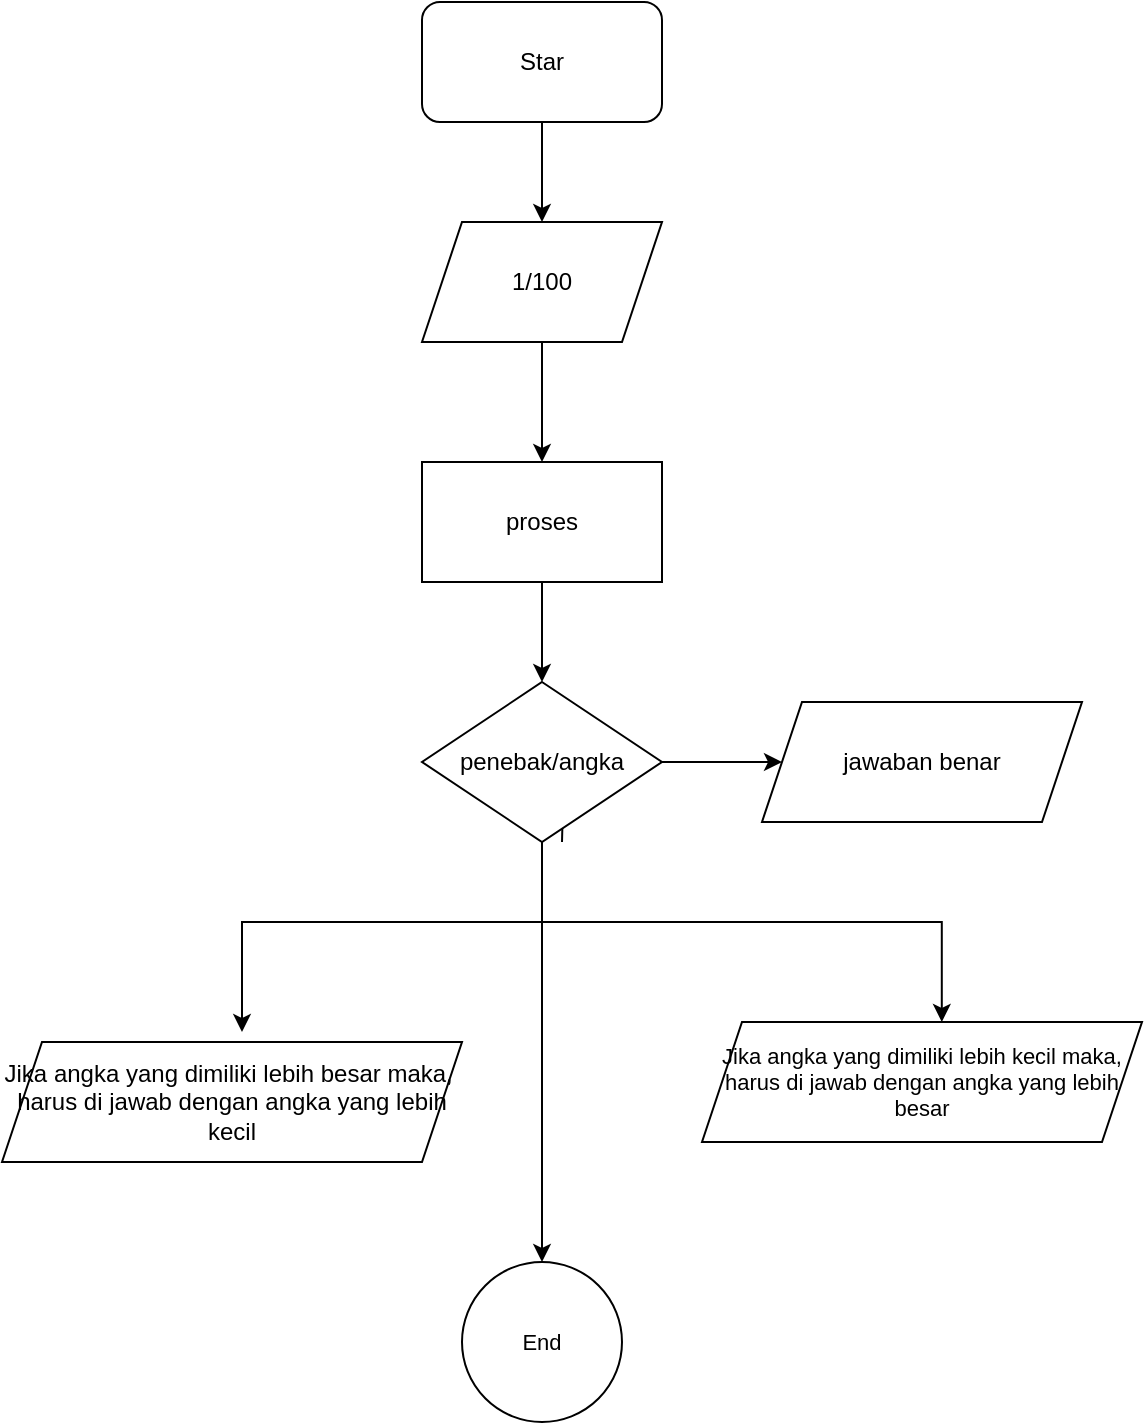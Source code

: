 <mxfile version="22.0.4" type="github">
  <diagram id="C5RBs43oDa-KdzZeNtuy" name="Page-1">
    <mxGraphModel dx="880" dy="470" grid="1" gridSize="10" guides="1" tooltips="1" connect="1" arrows="1" fold="1" page="1" pageScale="1" pageWidth="827" pageHeight="1169" math="0" shadow="0">
      <root>
        <mxCell id="WIyWlLk6GJQsqaUBKTNV-0" />
        <mxCell id="WIyWlLk6GJQsqaUBKTNV-1" parent="WIyWlLk6GJQsqaUBKTNV-0" />
        <mxCell id="5g0KTzIWEn18IObpIwDy-5" style="edgeStyle=orthogonalEdgeStyle;rounded=0;orthogonalLoop=1;jettySize=auto;html=1;" edge="1" parent="WIyWlLk6GJQsqaUBKTNV-1" source="5g0KTzIWEn18IObpIwDy-4">
          <mxGeometry relative="1" as="geometry">
            <mxPoint x="280" y="190" as="targetPoint" />
          </mxGeometry>
        </mxCell>
        <mxCell id="5g0KTzIWEn18IObpIwDy-4" value="Star" style="rounded=1;whiteSpace=wrap;html=1;" vertex="1" parent="WIyWlLk6GJQsqaUBKTNV-1">
          <mxGeometry x="220" y="80" width="120" height="60" as="geometry" />
        </mxCell>
        <mxCell id="5g0KTzIWEn18IObpIwDy-7" style="edgeStyle=orthogonalEdgeStyle;rounded=0;orthogonalLoop=1;jettySize=auto;html=1;" edge="1" parent="WIyWlLk6GJQsqaUBKTNV-1" source="5g0KTzIWEn18IObpIwDy-6" target="5g0KTzIWEn18IObpIwDy-8">
          <mxGeometry relative="1" as="geometry">
            <mxPoint x="280" y="300" as="targetPoint" />
          </mxGeometry>
        </mxCell>
        <mxCell id="5g0KTzIWEn18IObpIwDy-6" value="1/100" style="shape=parallelogram;perimeter=parallelogramPerimeter;whiteSpace=wrap;html=1;fixedSize=1;" vertex="1" parent="WIyWlLk6GJQsqaUBKTNV-1">
          <mxGeometry x="220" y="190" width="120" height="60" as="geometry" />
        </mxCell>
        <mxCell id="5g0KTzIWEn18IObpIwDy-10" style="edgeStyle=orthogonalEdgeStyle;rounded=0;orthogonalLoop=1;jettySize=auto;html=1;exitX=0.5;exitY=1;exitDx=0;exitDy=0;" edge="1" parent="WIyWlLk6GJQsqaUBKTNV-1" source="5g0KTzIWEn18IObpIwDy-8" target="5g0KTzIWEn18IObpIwDy-11">
          <mxGeometry relative="1" as="geometry">
            <mxPoint x="280" y="440" as="targetPoint" />
          </mxGeometry>
        </mxCell>
        <mxCell id="5g0KTzIWEn18IObpIwDy-8" value="proses" style="rounded=0;whiteSpace=wrap;html=1;" vertex="1" parent="WIyWlLk6GJQsqaUBKTNV-1">
          <mxGeometry x="220" y="310" width="120" height="60" as="geometry" />
        </mxCell>
        <mxCell id="5g0KTzIWEn18IObpIwDy-12" style="edgeStyle=orthogonalEdgeStyle;rounded=0;orthogonalLoop=1;jettySize=auto;html=1;exitX=1;exitY=0.5;exitDx=0;exitDy=0;" edge="1" parent="WIyWlLk6GJQsqaUBKTNV-1" source="5g0KTzIWEn18IObpIwDy-11">
          <mxGeometry relative="1" as="geometry">
            <mxPoint x="400" y="460" as="targetPoint" />
          </mxGeometry>
        </mxCell>
        <mxCell id="5g0KTzIWEn18IObpIwDy-16" style="edgeStyle=orthogonalEdgeStyle;rounded=0;orthogonalLoop=1;jettySize=auto;html=1;" edge="1" parent="WIyWlLk6GJQsqaUBKTNV-1">
          <mxGeometry relative="1" as="geometry">
            <mxPoint x="280" y="510" as="sourcePoint" />
            <mxPoint x="130" y="595" as="targetPoint" />
            <Array as="points">
              <mxPoint x="280" y="540" />
              <mxPoint x="130" y="540" />
            </Array>
          </mxGeometry>
        </mxCell>
        <mxCell id="5g0KTzIWEn18IObpIwDy-23" style="edgeStyle=orthogonalEdgeStyle;shape=connector;rounded=0;orthogonalLoop=1;jettySize=auto;html=1;exitX=0.5;exitY=1;exitDx=0;exitDy=0;labelBackgroundColor=default;strokeColor=default;align=center;verticalAlign=middle;fontFamily=Helvetica;fontSize=11;fontColor=default;endArrow=classic;entryX=0.545;entryY=0;entryDx=0;entryDy=0;entryPerimeter=0;" edge="1" parent="WIyWlLk6GJQsqaUBKTNV-1">
          <mxGeometry relative="1" as="geometry">
            <mxPoint x="280" y="500" as="sourcePoint" />
            <mxPoint x="479.9" y="590" as="targetPoint" />
            <Array as="points">
              <mxPoint x="280" y="540" />
              <mxPoint x="480" y="540" />
            </Array>
          </mxGeometry>
        </mxCell>
        <mxCell id="5g0KTzIWEn18IObpIwDy-13" value="jawaban benar" style="shape=parallelogram;perimeter=parallelogramPerimeter;whiteSpace=wrap;html=1;fixedSize=1;" vertex="1" parent="WIyWlLk6GJQsqaUBKTNV-1">
          <mxGeometry x="390" y="430" width="160" height="60" as="geometry" />
        </mxCell>
        <mxCell id="5g0KTzIWEn18IObpIwDy-15" value="Jika angka yang dimiliki lebih besar maka,&amp;nbsp; harus di jawab dengan angka yang lebih kecil" style="shape=parallelogram;perimeter=parallelogramPerimeter;whiteSpace=wrap;html=1;fixedSize=1;" vertex="1" parent="WIyWlLk6GJQsqaUBKTNV-1">
          <mxGeometry x="10" y="600" width="230" height="60" as="geometry" />
        </mxCell>
        <mxCell id="5g0KTzIWEn18IObpIwDy-22" value="Jika angka yang dimiliki lebih kecil maka, harus di jawab dengan angka yang lebih besar" style="shape=parallelogram;perimeter=parallelogramPerimeter;whiteSpace=wrap;html=1;fixedSize=1;fontFamily=Helvetica;fontSize=11;fontColor=default;" vertex="1" parent="WIyWlLk6GJQsqaUBKTNV-1">
          <mxGeometry x="360" y="590" width="220" height="60" as="geometry" />
        </mxCell>
        <mxCell id="5g0KTzIWEn18IObpIwDy-24" value="" style="edgeStyle=orthogonalEdgeStyle;shape=connector;rounded=0;orthogonalLoop=1;jettySize=auto;html=1;exitX=0.5;exitY=1;exitDx=0;exitDy=0;labelBackgroundColor=default;strokeColor=default;align=center;verticalAlign=middle;fontFamily=Helvetica;fontSize=11;fontColor=default;endArrow=classic;" edge="1" parent="WIyWlLk6GJQsqaUBKTNV-1" target="5g0KTzIWEn18IObpIwDy-11">
          <mxGeometry relative="1" as="geometry">
            <mxPoint x="290" y="500" as="sourcePoint" />
            <mxPoint x="480" y="580" as="targetPoint" />
            <Array as="points" />
          </mxGeometry>
        </mxCell>
        <mxCell id="5g0KTzIWEn18IObpIwDy-27" style="edgeStyle=orthogonalEdgeStyle;shape=connector;rounded=0;orthogonalLoop=1;jettySize=auto;html=1;labelBackgroundColor=default;strokeColor=default;align=center;verticalAlign=middle;fontFamily=Helvetica;fontSize=11;fontColor=default;endArrow=classic;" edge="1" parent="WIyWlLk6GJQsqaUBKTNV-1" source="5g0KTzIWEn18IObpIwDy-11" target="5g0KTzIWEn18IObpIwDy-25">
          <mxGeometry relative="1" as="geometry" />
        </mxCell>
        <mxCell id="5g0KTzIWEn18IObpIwDy-11" value="penebak/angka" style="rhombus;whiteSpace=wrap;html=1;" vertex="1" parent="WIyWlLk6GJQsqaUBKTNV-1">
          <mxGeometry x="220" y="420" width="120" height="80" as="geometry" />
        </mxCell>
        <mxCell id="5g0KTzIWEn18IObpIwDy-25" value="End" style="ellipse;whiteSpace=wrap;html=1;aspect=fixed;fontFamily=Helvetica;fontSize=11;fontColor=default;" vertex="1" parent="WIyWlLk6GJQsqaUBKTNV-1">
          <mxGeometry x="240" y="710" width="80" height="80" as="geometry" />
        </mxCell>
      </root>
    </mxGraphModel>
  </diagram>
</mxfile>
